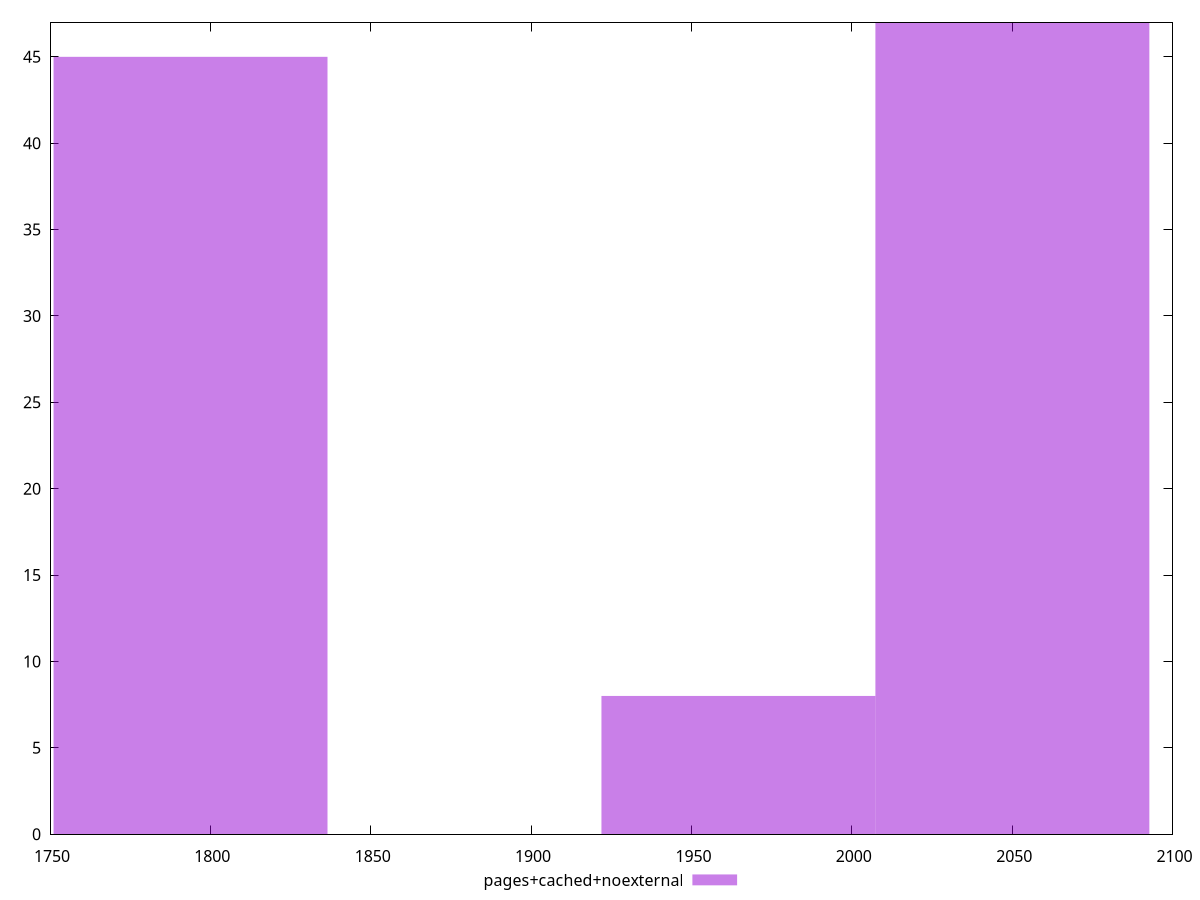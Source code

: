 $_pagesCachedNoexternal <<EOF
2050.07476047105 47
1964.6549787847562 8
1793.8154154121687 45
EOF
set key outside below
set terminal pngcairo
set output "report_00005_2020-11-02T22-26-11.212Z/first-contentful-paint/pages+cached+noexternal//raw_hist.png"
set yrange [0:47]
set boxwidth 85.41978168629375
set style fill transparent solid 0.5 noborder
plot $_pagesCachedNoexternal title "pages+cached+noexternal" with boxes ,